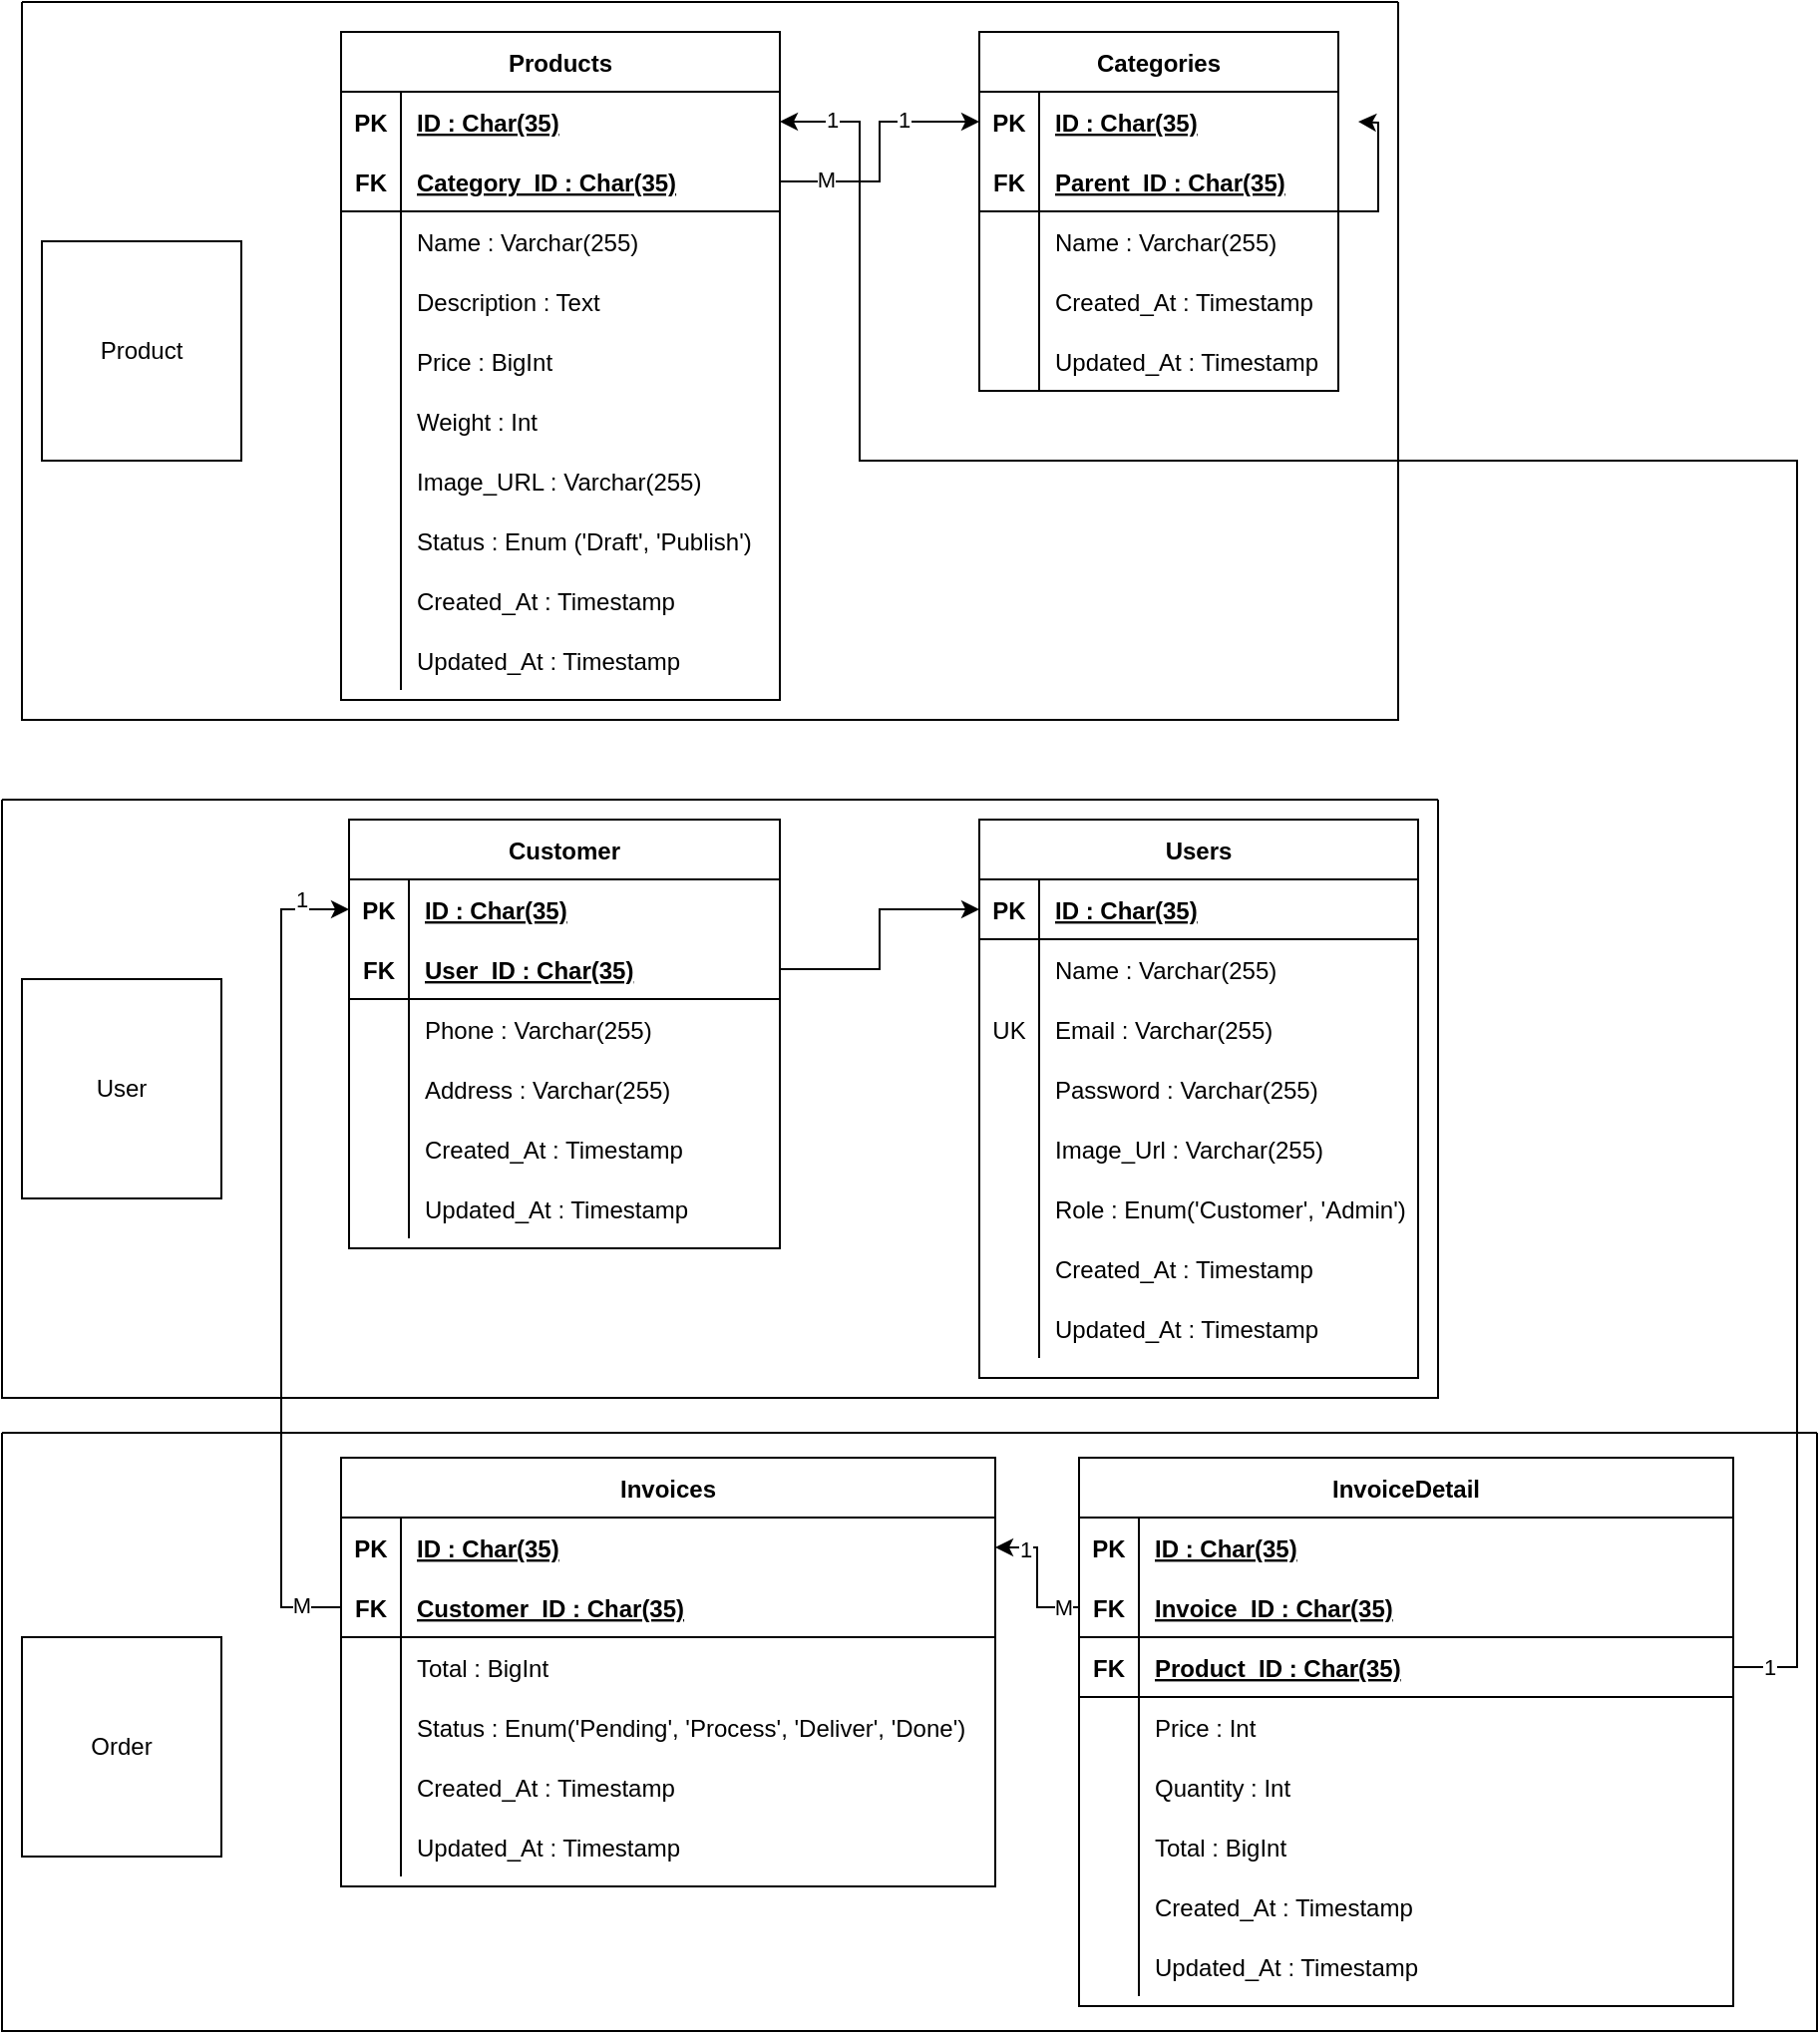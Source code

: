 <mxfile version="15.4.0" type="device"><diagram id="4jIktG8L6YCxj0tYia2J" name="Page-1"><mxGraphModel dx="1414" dy="840" grid="1" gridSize="10" guides="1" tooltips="1" connect="1" arrows="1" fold="1" page="1" pageScale="1" pageWidth="827" pageHeight="1169" math="0" shadow="0"><root><mxCell id="0"/><mxCell id="1" parent="0"/><mxCell id="ywgwwycxjXyKlQRSoXJp-18" value="" style="group" parent="1" vertex="1" connectable="0"><mxGeometry x="40" y="140" width="100" height="110" as="geometry"/></mxCell><mxCell id="ywgwwycxjXyKlQRSoXJp-3" value="" style="rounded=0;whiteSpace=wrap;html=1;" parent="ywgwwycxjXyKlQRSoXJp-18" vertex="1"><mxGeometry width="100" height="110" as="geometry"/></mxCell><mxCell id="ywgwwycxjXyKlQRSoXJp-4" value="Product" style="text;html=1;strokeColor=none;fillColor=none;align=center;verticalAlign=middle;whiteSpace=wrap;rounded=0;" parent="ywgwwycxjXyKlQRSoXJp-18" vertex="1"><mxGeometry x="20" y="40" width="60" height="30" as="geometry"/></mxCell><mxCell id="ywgwwycxjXyKlQRSoXJp-61" value="Products" style="shape=table;startSize=30;container=1;collapsible=1;childLayout=tableLayout;fixedRows=1;rowLines=0;fontStyle=1;align=center;resizeLast=1;" parent="1" vertex="1"><mxGeometry x="190" y="35" width="220" height="335" as="geometry"/></mxCell><mxCell id="ywgwwycxjXyKlQRSoXJp-62" value="" style="shape=partialRectangle;collapsible=0;dropTarget=0;pointerEvents=0;fillColor=none;top=0;left=0;bottom=0;right=0;points=[[0,0.5],[1,0.5]];portConstraint=eastwest;" parent="ywgwwycxjXyKlQRSoXJp-61" vertex="1"><mxGeometry y="30" width="220" height="30" as="geometry"/></mxCell><mxCell id="ywgwwycxjXyKlQRSoXJp-63" value="PK" style="shape=partialRectangle;connectable=0;fillColor=none;top=0;left=0;bottom=0;right=0;fontStyle=1;overflow=hidden;" parent="ywgwwycxjXyKlQRSoXJp-62" vertex="1"><mxGeometry width="30" height="30" as="geometry"><mxRectangle width="30" height="30" as="alternateBounds"/></mxGeometry></mxCell><mxCell id="ywgwwycxjXyKlQRSoXJp-64" value="ID : Char(35)" style="shape=partialRectangle;connectable=0;fillColor=none;top=0;left=0;bottom=0;right=0;align=left;spacingLeft=6;fontStyle=5;overflow=hidden;" parent="ywgwwycxjXyKlQRSoXJp-62" vertex="1"><mxGeometry x="30" width="190" height="30" as="geometry"><mxRectangle width="190" height="30" as="alternateBounds"/></mxGeometry></mxCell><mxCell id="ywgwwycxjXyKlQRSoXJp-65" value="" style="shape=partialRectangle;collapsible=0;dropTarget=0;pointerEvents=0;fillColor=none;top=0;left=0;bottom=1;right=0;points=[[0,0.5],[1,0.5]];portConstraint=eastwest;" parent="ywgwwycxjXyKlQRSoXJp-61" vertex="1"><mxGeometry y="60" width="220" height="30" as="geometry"/></mxCell><mxCell id="ywgwwycxjXyKlQRSoXJp-66" value="FK" style="shape=partialRectangle;connectable=0;fillColor=none;top=0;left=0;bottom=0;right=0;fontStyle=1;overflow=hidden;" parent="ywgwwycxjXyKlQRSoXJp-65" vertex="1"><mxGeometry width="30" height="30" as="geometry"><mxRectangle width="30" height="30" as="alternateBounds"/></mxGeometry></mxCell><mxCell id="ywgwwycxjXyKlQRSoXJp-67" value="Category_ID : Char(35)" style="shape=partialRectangle;connectable=0;fillColor=none;top=0;left=0;bottom=0;right=0;align=left;spacingLeft=6;fontStyle=5;overflow=hidden;" parent="ywgwwycxjXyKlQRSoXJp-65" vertex="1"><mxGeometry x="30" width="190" height="30" as="geometry"><mxRectangle width="190" height="30" as="alternateBounds"/></mxGeometry></mxCell><mxCell id="ywgwwycxjXyKlQRSoXJp-68" value="" style="shape=partialRectangle;collapsible=0;dropTarget=0;pointerEvents=0;fillColor=none;top=0;left=0;bottom=0;right=0;points=[[0,0.5],[1,0.5]];portConstraint=eastwest;" parent="ywgwwycxjXyKlQRSoXJp-61" vertex="1"><mxGeometry y="90" width="220" height="30" as="geometry"/></mxCell><mxCell id="ywgwwycxjXyKlQRSoXJp-69" value="" style="shape=partialRectangle;connectable=0;fillColor=none;top=0;left=0;bottom=0;right=0;editable=1;overflow=hidden;" parent="ywgwwycxjXyKlQRSoXJp-68" vertex="1"><mxGeometry width="30" height="30" as="geometry"><mxRectangle width="30" height="30" as="alternateBounds"/></mxGeometry></mxCell><mxCell id="ywgwwycxjXyKlQRSoXJp-70" value="Name : Varchar(255)" style="shape=partialRectangle;connectable=0;fillColor=none;top=0;left=0;bottom=0;right=0;align=left;spacingLeft=6;overflow=hidden;" parent="ywgwwycxjXyKlQRSoXJp-68" vertex="1"><mxGeometry x="30" width="190" height="30" as="geometry"><mxRectangle width="190" height="30" as="alternateBounds"/></mxGeometry></mxCell><mxCell id="ywgwwycxjXyKlQRSoXJp-71" value="" style="shape=partialRectangle;collapsible=0;dropTarget=0;pointerEvents=0;fillColor=none;top=0;left=0;bottom=0;right=0;points=[[0,0.5],[1,0.5]];portConstraint=eastwest;" parent="ywgwwycxjXyKlQRSoXJp-61" vertex="1"><mxGeometry y="120" width="220" height="30" as="geometry"/></mxCell><mxCell id="ywgwwycxjXyKlQRSoXJp-72" value="" style="shape=partialRectangle;connectable=0;fillColor=none;top=0;left=0;bottom=0;right=0;editable=1;overflow=hidden;" parent="ywgwwycxjXyKlQRSoXJp-71" vertex="1"><mxGeometry width="30" height="30" as="geometry"><mxRectangle width="30" height="30" as="alternateBounds"/></mxGeometry></mxCell><mxCell id="ywgwwycxjXyKlQRSoXJp-73" value="Description : Text" style="shape=partialRectangle;connectable=0;fillColor=none;top=0;left=0;bottom=0;right=0;align=left;spacingLeft=6;overflow=hidden;" parent="ywgwwycxjXyKlQRSoXJp-71" vertex="1"><mxGeometry x="30" width="190" height="30" as="geometry"><mxRectangle width="190" height="30" as="alternateBounds"/></mxGeometry></mxCell><mxCell id="ywgwwycxjXyKlQRSoXJp-76" value="" style="shape=partialRectangle;collapsible=0;dropTarget=0;pointerEvents=0;fillColor=none;top=0;left=0;bottom=0;right=0;points=[[0,0.5],[1,0.5]];portConstraint=eastwest;" parent="ywgwwycxjXyKlQRSoXJp-61" vertex="1"><mxGeometry y="150" width="220" height="30" as="geometry"/></mxCell><mxCell id="ywgwwycxjXyKlQRSoXJp-77" value="" style="shape=partialRectangle;connectable=0;fillColor=none;top=0;left=0;bottom=0;right=0;editable=1;overflow=hidden;" parent="ywgwwycxjXyKlQRSoXJp-76" vertex="1"><mxGeometry width="30" height="30" as="geometry"><mxRectangle width="30" height="30" as="alternateBounds"/></mxGeometry></mxCell><mxCell id="ywgwwycxjXyKlQRSoXJp-78" value="Price : BigInt" style="shape=partialRectangle;connectable=0;fillColor=none;top=0;left=0;bottom=0;right=0;align=left;spacingLeft=6;overflow=hidden;" parent="ywgwwycxjXyKlQRSoXJp-76" vertex="1"><mxGeometry x="30" width="190" height="30" as="geometry"><mxRectangle width="190" height="30" as="alternateBounds"/></mxGeometry></mxCell><mxCell id="ywgwwycxjXyKlQRSoXJp-79" value="" style="shape=partialRectangle;collapsible=0;dropTarget=0;pointerEvents=0;fillColor=none;top=0;left=0;bottom=0;right=0;points=[[0,0.5],[1,0.5]];portConstraint=eastwest;" parent="ywgwwycxjXyKlQRSoXJp-61" vertex="1"><mxGeometry y="180" width="220" height="30" as="geometry"/></mxCell><mxCell id="ywgwwycxjXyKlQRSoXJp-80" value="" style="shape=partialRectangle;connectable=0;fillColor=none;top=0;left=0;bottom=0;right=0;editable=1;overflow=hidden;" parent="ywgwwycxjXyKlQRSoXJp-79" vertex="1"><mxGeometry width="30" height="30" as="geometry"><mxRectangle width="30" height="30" as="alternateBounds"/></mxGeometry></mxCell><mxCell id="ywgwwycxjXyKlQRSoXJp-81" value="Weight : Int" style="shape=partialRectangle;connectable=0;fillColor=none;top=0;left=0;bottom=0;right=0;align=left;spacingLeft=6;overflow=hidden;" parent="ywgwwycxjXyKlQRSoXJp-79" vertex="1"><mxGeometry x="30" width="190" height="30" as="geometry"><mxRectangle width="190" height="30" as="alternateBounds"/></mxGeometry></mxCell><mxCell id="ywgwwycxjXyKlQRSoXJp-101" value="" style="shape=partialRectangle;collapsible=0;dropTarget=0;pointerEvents=0;fillColor=none;top=0;left=0;bottom=0;right=0;points=[[0,0.5],[1,0.5]];portConstraint=eastwest;" parent="ywgwwycxjXyKlQRSoXJp-61" vertex="1"><mxGeometry y="210" width="220" height="30" as="geometry"/></mxCell><mxCell id="ywgwwycxjXyKlQRSoXJp-102" value="" style="shape=partialRectangle;connectable=0;fillColor=none;top=0;left=0;bottom=0;right=0;editable=1;overflow=hidden;" parent="ywgwwycxjXyKlQRSoXJp-101" vertex="1"><mxGeometry width="30" height="30" as="geometry"><mxRectangle width="30" height="30" as="alternateBounds"/></mxGeometry></mxCell><mxCell id="ywgwwycxjXyKlQRSoXJp-103" value="Image_URL : Varchar(255)" style="shape=partialRectangle;connectable=0;fillColor=none;top=0;left=0;bottom=0;right=0;align=left;spacingLeft=6;overflow=hidden;" parent="ywgwwycxjXyKlQRSoXJp-101" vertex="1"><mxGeometry x="30" width="190" height="30" as="geometry"><mxRectangle width="190" height="30" as="alternateBounds"/></mxGeometry></mxCell><mxCell id="ywgwwycxjXyKlQRSoXJp-104" value="" style="shape=partialRectangle;collapsible=0;dropTarget=0;pointerEvents=0;fillColor=none;top=0;left=0;bottom=0;right=0;points=[[0,0.5],[1,0.5]];portConstraint=eastwest;" parent="ywgwwycxjXyKlQRSoXJp-61" vertex="1"><mxGeometry y="240" width="220" height="30" as="geometry"/></mxCell><mxCell id="ywgwwycxjXyKlQRSoXJp-105" value="" style="shape=partialRectangle;connectable=0;fillColor=none;top=0;left=0;bottom=0;right=0;editable=1;overflow=hidden;" parent="ywgwwycxjXyKlQRSoXJp-104" vertex="1"><mxGeometry width="30" height="30" as="geometry"><mxRectangle width="30" height="30" as="alternateBounds"/></mxGeometry></mxCell><mxCell id="ywgwwycxjXyKlQRSoXJp-106" value="Status : Enum ('Draft', 'Publish')" style="shape=partialRectangle;connectable=0;fillColor=none;top=0;left=0;bottom=0;right=0;align=left;spacingLeft=6;overflow=hidden;" parent="ywgwwycxjXyKlQRSoXJp-104" vertex="1"><mxGeometry x="30" width="190" height="30" as="geometry"><mxRectangle width="190" height="30" as="alternateBounds"/></mxGeometry></mxCell><mxCell id="ywgwwycxjXyKlQRSoXJp-110" value="" style="shape=partialRectangle;collapsible=0;dropTarget=0;pointerEvents=0;fillColor=none;top=0;left=0;bottom=0;right=0;points=[[0,0.5],[1,0.5]];portConstraint=eastwest;" parent="ywgwwycxjXyKlQRSoXJp-61" vertex="1"><mxGeometry y="270" width="220" height="30" as="geometry"/></mxCell><mxCell id="ywgwwycxjXyKlQRSoXJp-111" value="" style="shape=partialRectangle;connectable=0;fillColor=none;top=0;left=0;bottom=0;right=0;editable=1;overflow=hidden;" parent="ywgwwycxjXyKlQRSoXJp-110" vertex="1"><mxGeometry width="30" height="30" as="geometry"><mxRectangle width="30" height="30" as="alternateBounds"/></mxGeometry></mxCell><mxCell id="ywgwwycxjXyKlQRSoXJp-112" value="Created_At : Timestamp" style="shape=partialRectangle;connectable=0;fillColor=none;top=0;left=0;bottom=0;right=0;align=left;spacingLeft=6;overflow=hidden;" parent="ywgwwycxjXyKlQRSoXJp-110" vertex="1"><mxGeometry x="30" width="190" height="30" as="geometry"><mxRectangle width="190" height="30" as="alternateBounds"/></mxGeometry></mxCell><mxCell id="ywgwwycxjXyKlQRSoXJp-141" value="" style="shape=partialRectangle;collapsible=0;dropTarget=0;pointerEvents=0;fillColor=none;top=0;left=0;bottom=0;right=0;points=[[0,0.5],[1,0.5]];portConstraint=eastwest;" parent="ywgwwycxjXyKlQRSoXJp-61" vertex="1"><mxGeometry y="300" width="220" height="30" as="geometry"/></mxCell><mxCell id="ywgwwycxjXyKlQRSoXJp-142" value="" style="shape=partialRectangle;connectable=0;fillColor=none;top=0;left=0;bottom=0;right=0;editable=1;overflow=hidden;" parent="ywgwwycxjXyKlQRSoXJp-141" vertex="1"><mxGeometry width="30" height="30" as="geometry"><mxRectangle width="30" height="30" as="alternateBounds"/></mxGeometry></mxCell><mxCell id="ywgwwycxjXyKlQRSoXJp-143" value="Updated_At : Timestamp" style="shape=partialRectangle;connectable=0;fillColor=none;top=0;left=0;bottom=0;right=0;align=left;spacingLeft=6;overflow=hidden;" parent="ywgwwycxjXyKlQRSoXJp-141" vertex="1"><mxGeometry x="30" width="190" height="30" as="geometry"><mxRectangle width="190" height="30" as="alternateBounds"/></mxGeometry></mxCell><mxCell id="ywgwwycxjXyKlQRSoXJp-74" value="" style="group" parent="1" vertex="1" connectable="0"><mxGeometry x="510" y="35" width="220" height="190" as="geometry"/></mxCell><mxCell id="ywgwwycxjXyKlQRSoXJp-46" style="edgeStyle=orthogonalEdgeStyle;rounded=0;orthogonalLoop=1;jettySize=auto;html=1;" parent="ywgwwycxjXyKlQRSoXJp-74" source="ywgwwycxjXyKlQRSoXJp-33" edge="1"><mxGeometry relative="1" as="geometry"><mxPoint x="190" y="45" as="targetPoint"/></mxGeometry></mxCell><mxCell id="ywgwwycxjXyKlQRSoXJp-33" value="Categories" style="shape=table;startSize=30;container=1;collapsible=1;childLayout=tableLayout;fixedRows=1;rowLines=0;fontStyle=1;align=center;resizeLast=1;" parent="ywgwwycxjXyKlQRSoXJp-74" vertex="1"><mxGeometry width="180" height="180" as="geometry"/></mxCell><mxCell id="ywgwwycxjXyKlQRSoXJp-34" value="" style="shape=partialRectangle;collapsible=0;dropTarget=0;pointerEvents=0;fillColor=none;top=0;left=0;bottom=0;right=0;points=[[0,0.5],[1,0.5]];portConstraint=eastwest;" parent="ywgwwycxjXyKlQRSoXJp-33" vertex="1"><mxGeometry y="30" width="180" height="30" as="geometry"/></mxCell><mxCell id="ywgwwycxjXyKlQRSoXJp-35" value="PK" style="shape=partialRectangle;connectable=0;fillColor=none;top=0;left=0;bottom=0;right=0;fontStyle=1;overflow=hidden;" parent="ywgwwycxjXyKlQRSoXJp-34" vertex="1"><mxGeometry width="30" height="30" as="geometry"><mxRectangle width="30" height="30" as="alternateBounds"/></mxGeometry></mxCell><mxCell id="ywgwwycxjXyKlQRSoXJp-36" value="ID : Char(35)" style="shape=partialRectangle;connectable=0;fillColor=none;top=0;left=0;bottom=0;right=0;align=left;spacingLeft=6;fontStyle=5;overflow=hidden;" parent="ywgwwycxjXyKlQRSoXJp-34" vertex="1"><mxGeometry x="30" width="150" height="30" as="geometry"><mxRectangle width="150" height="30" as="alternateBounds"/></mxGeometry></mxCell><mxCell id="ywgwwycxjXyKlQRSoXJp-37" value="" style="shape=partialRectangle;collapsible=0;dropTarget=0;pointerEvents=0;fillColor=none;top=0;left=0;bottom=1;right=0;points=[[0,0.5],[1,0.5]];portConstraint=eastwest;" parent="ywgwwycxjXyKlQRSoXJp-33" vertex="1"><mxGeometry y="60" width="180" height="30" as="geometry"/></mxCell><mxCell id="ywgwwycxjXyKlQRSoXJp-38" value="FK" style="shape=partialRectangle;connectable=0;fillColor=none;top=0;left=0;bottom=0;right=0;fontStyle=1;overflow=hidden;" parent="ywgwwycxjXyKlQRSoXJp-37" vertex="1"><mxGeometry width="30" height="30" as="geometry"><mxRectangle width="30" height="30" as="alternateBounds"/></mxGeometry></mxCell><mxCell id="ywgwwycxjXyKlQRSoXJp-39" value="Parent_ID : Char(35)" style="shape=partialRectangle;connectable=0;fillColor=none;top=0;left=0;bottom=0;right=0;align=left;spacingLeft=6;fontStyle=5;overflow=hidden;" parent="ywgwwycxjXyKlQRSoXJp-37" vertex="1"><mxGeometry x="30" width="150" height="30" as="geometry"><mxRectangle width="150" height="30" as="alternateBounds"/></mxGeometry></mxCell><mxCell id="ywgwwycxjXyKlQRSoXJp-40" value="" style="shape=partialRectangle;collapsible=0;dropTarget=0;pointerEvents=0;fillColor=none;top=0;left=0;bottom=0;right=0;points=[[0,0.5],[1,0.5]];portConstraint=eastwest;" parent="ywgwwycxjXyKlQRSoXJp-33" vertex="1"><mxGeometry y="90" width="180" height="30" as="geometry"/></mxCell><mxCell id="ywgwwycxjXyKlQRSoXJp-41" value="" style="shape=partialRectangle;connectable=0;fillColor=none;top=0;left=0;bottom=0;right=0;editable=1;overflow=hidden;" parent="ywgwwycxjXyKlQRSoXJp-40" vertex="1"><mxGeometry width="30" height="30" as="geometry"><mxRectangle width="30" height="30" as="alternateBounds"/></mxGeometry></mxCell><mxCell id="ywgwwycxjXyKlQRSoXJp-42" value="Name : Varchar(255)" style="shape=partialRectangle;connectable=0;fillColor=none;top=0;left=0;bottom=0;right=0;align=left;spacingLeft=6;overflow=hidden;" parent="ywgwwycxjXyKlQRSoXJp-40" vertex="1"><mxGeometry x="30" width="150" height="30" as="geometry"><mxRectangle width="150" height="30" as="alternateBounds"/></mxGeometry></mxCell><mxCell id="ywgwwycxjXyKlQRSoXJp-43" value="" style="shape=partialRectangle;collapsible=0;dropTarget=0;pointerEvents=0;fillColor=none;top=0;left=0;bottom=0;right=0;points=[[0,0.5],[1,0.5]];portConstraint=eastwest;" parent="ywgwwycxjXyKlQRSoXJp-33" vertex="1"><mxGeometry y="120" width="180" height="30" as="geometry"/></mxCell><mxCell id="ywgwwycxjXyKlQRSoXJp-44" value="" style="shape=partialRectangle;connectable=0;fillColor=none;top=0;left=0;bottom=0;right=0;editable=1;overflow=hidden;" parent="ywgwwycxjXyKlQRSoXJp-43" vertex="1"><mxGeometry width="30" height="30" as="geometry"><mxRectangle width="30" height="30" as="alternateBounds"/></mxGeometry></mxCell><mxCell id="ywgwwycxjXyKlQRSoXJp-45" value="Created_At : Timestamp" style="shape=partialRectangle;connectable=0;fillColor=none;top=0;left=0;bottom=0;right=0;align=left;spacingLeft=6;overflow=hidden;" parent="ywgwwycxjXyKlQRSoXJp-43" vertex="1"><mxGeometry x="30" width="150" height="30" as="geometry"><mxRectangle width="150" height="30" as="alternateBounds"/></mxGeometry></mxCell><mxCell id="ywgwwycxjXyKlQRSoXJp-107" value="" style="shape=partialRectangle;collapsible=0;dropTarget=0;pointerEvents=0;fillColor=none;top=0;left=0;bottom=0;right=0;points=[[0,0.5],[1,0.5]];portConstraint=eastwest;" parent="ywgwwycxjXyKlQRSoXJp-33" vertex="1"><mxGeometry y="150" width="180" height="30" as="geometry"/></mxCell><mxCell id="ywgwwycxjXyKlQRSoXJp-108" value="" style="shape=partialRectangle;connectable=0;fillColor=none;top=0;left=0;bottom=0;right=0;editable=1;overflow=hidden;" parent="ywgwwycxjXyKlQRSoXJp-107" vertex="1"><mxGeometry width="30" height="30" as="geometry"><mxRectangle width="30" height="30" as="alternateBounds"/></mxGeometry></mxCell><mxCell id="ywgwwycxjXyKlQRSoXJp-109" value="Updated_At : Timestamp" style="shape=partialRectangle;connectable=0;fillColor=none;top=0;left=0;bottom=0;right=0;align=left;spacingLeft=6;overflow=hidden;" parent="ywgwwycxjXyKlQRSoXJp-107" vertex="1"><mxGeometry x="30" width="150" height="30" as="geometry"><mxRectangle width="150" height="30" as="alternateBounds"/></mxGeometry></mxCell><mxCell id="ywgwwycxjXyKlQRSoXJp-75" style="edgeStyle=orthogonalEdgeStyle;rounded=0;orthogonalLoop=1;jettySize=auto;html=1;exitX=1;exitY=0.5;exitDx=0;exitDy=0;entryX=0;entryY=0.5;entryDx=0;entryDy=0;" parent="1" source="ywgwwycxjXyKlQRSoXJp-65" target="ywgwwycxjXyKlQRSoXJp-34" edge="1"><mxGeometry relative="1" as="geometry"/></mxCell><mxCell id="jrTurrpJEfsecZFjdnbB-1" value="1" style="edgeLabel;html=1;align=center;verticalAlign=middle;resizable=0;points=[];" parent="ywgwwycxjXyKlQRSoXJp-75" vertex="1" connectable="0"><mxGeometry x="0.415" y="1" relative="1" as="geometry"><mxPoint as="offset"/></mxGeometry></mxCell><mxCell id="jrTurrpJEfsecZFjdnbB-2" value="M" style="edgeLabel;html=1;align=center;verticalAlign=middle;resizable=0;points=[];" parent="ywgwwycxjXyKlQRSoXJp-75" vertex="1" connectable="0"><mxGeometry x="-0.646" y="1" relative="1" as="geometry"><mxPoint as="offset"/></mxGeometry></mxCell><mxCell id="ywgwwycxjXyKlQRSoXJp-144" value="" style="group" parent="1" vertex="1" connectable="0"><mxGeometry x="30" y="510" width="100" height="110" as="geometry"/></mxCell><mxCell id="ywgwwycxjXyKlQRSoXJp-145" value="" style="rounded=0;whiteSpace=wrap;html=1;" parent="ywgwwycxjXyKlQRSoXJp-144" vertex="1"><mxGeometry width="100" height="110" as="geometry"/></mxCell><mxCell id="ywgwwycxjXyKlQRSoXJp-146" value="User" style="text;html=1;strokeColor=none;fillColor=none;align=center;verticalAlign=middle;whiteSpace=wrap;rounded=0;" parent="ywgwwycxjXyKlQRSoXJp-144" vertex="1"><mxGeometry x="20" y="40" width="60" height="30" as="geometry"/></mxCell><mxCell id="ywgwwycxjXyKlQRSoXJp-147" value="Users" style="shape=table;startSize=30;container=1;collapsible=1;childLayout=tableLayout;fixedRows=1;rowLines=0;fontStyle=1;align=center;resizeLast=1;" parent="1" vertex="1"><mxGeometry x="510" y="430" width="220" height="280" as="geometry"/></mxCell><mxCell id="ywgwwycxjXyKlQRSoXJp-148" value="" style="shape=partialRectangle;collapsible=0;dropTarget=0;pointerEvents=0;fillColor=none;top=0;left=0;bottom=1;right=0;points=[[0,0.5],[1,0.5]];portConstraint=eastwest;" parent="ywgwwycxjXyKlQRSoXJp-147" vertex="1"><mxGeometry y="30" width="220" height="30" as="geometry"/></mxCell><mxCell id="ywgwwycxjXyKlQRSoXJp-149" value="PK" style="shape=partialRectangle;connectable=0;fillColor=none;top=0;left=0;bottom=0;right=0;fontStyle=1;overflow=hidden;" parent="ywgwwycxjXyKlQRSoXJp-148" vertex="1"><mxGeometry width="30" height="30" as="geometry"><mxRectangle width="30" height="30" as="alternateBounds"/></mxGeometry></mxCell><mxCell id="ywgwwycxjXyKlQRSoXJp-150" value="ID : Char(35)" style="shape=partialRectangle;connectable=0;fillColor=none;top=0;left=0;bottom=0;right=0;align=left;spacingLeft=6;fontStyle=5;overflow=hidden;" parent="ywgwwycxjXyKlQRSoXJp-148" vertex="1"><mxGeometry x="30" width="190" height="30" as="geometry"><mxRectangle width="190" height="30" as="alternateBounds"/></mxGeometry></mxCell><mxCell id="ywgwwycxjXyKlQRSoXJp-151" value="" style="shape=partialRectangle;collapsible=0;dropTarget=0;pointerEvents=0;fillColor=none;top=0;left=0;bottom=0;right=0;points=[[0,0.5],[1,0.5]];portConstraint=eastwest;" parent="ywgwwycxjXyKlQRSoXJp-147" vertex="1"><mxGeometry y="60" width="220" height="30" as="geometry"/></mxCell><mxCell id="ywgwwycxjXyKlQRSoXJp-152" value="" style="shape=partialRectangle;connectable=0;fillColor=none;top=0;left=0;bottom=0;right=0;editable=1;overflow=hidden;" parent="ywgwwycxjXyKlQRSoXJp-151" vertex="1"><mxGeometry width="30" height="30" as="geometry"><mxRectangle width="30" height="30" as="alternateBounds"/></mxGeometry></mxCell><mxCell id="ywgwwycxjXyKlQRSoXJp-153" value="Name : Varchar(255)" style="shape=partialRectangle;connectable=0;fillColor=none;top=0;left=0;bottom=0;right=0;align=left;spacingLeft=6;overflow=hidden;" parent="ywgwwycxjXyKlQRSoXJp-151" vertex="1"><mxGeometry x="30" width="190" height="30" as="geometry"><mxRectangle width="190" height="30" as="alternateBounds"/></mxGeometry></mxCell><mxCell id="ywgwwycxjXyKlQRSoXJp-154" value="" style="shape=partialRectangle;collapsible=0;dropTarget=0;pointerEvents=0;fillColor=none;top=0;left=0;bottom=0;right=0;points=[[0,0.5],[1,0.5]];portConstraint=eastwest;" parent="ywgwwycxjXyKlQRSoXJp-147" vertex="1"><mxGeometry y="90" width="220" height="30" as="geometry"/></mxCell><mxCell id="ywgwwycxjXyKlQRSoXJp-155" value="UK" style="shape=partialRectangle;connectable=0;fillColor=none;top=0;left=0;bottom=0;right=0;editable=1;overflow=hidden;" parent="ywgwwycxjXyKlQRSoXJp-154" vertex="1"><mxGeometry width="30" height="30" as="geometry"><mxRectangle width="30" height="30" as="alternateBounds"/></mxGeometry></mxCell><mxCell id="ywgwwycxjXyKlQRSoXJp-156" value="Email : Varchar(255)" style="shape=partialRectangle;connectable=0;fillColor=none;top=0;left=0;bottom=0;right=0;align=left;spacingLeft=6;overflow=hidden;" parent="ywgwwycxjXyKlQRSoXJp-154" vertex="1"><mxGeometry x="30" width="190" height="30" as="geometry"><mxRectangle width="190" height="30" as="alternateBounds"/></mxGeometry></mxCell><mxCell id="ywgwwycxjXyKlQRSoXJp-157" value="" style="shape=partialRectangle;collapsible=0;dropTarget=0;pointerEvents=0;fillColor=none;top=0;left=0;bottom=0;right=0;points=[[0,0.5],[1,0.5]];portConstraint=eastwest;" parent="ywgwwycxjXyKlQRSoXJp-147" vertex="1"><mxGeometry y="120" width="220" height="30" as="geometry"/></mxCell><mxCell id="ywgwwycxjXyKlQRSoXJp-158" value="" style="shape=partialRectangle;connectable=0;fillColor=none;top=0;left=0;bottom=0;right=0;editable=1;overflow=hidden;" parent="ywgwwycxjXyKlQRSoXJp-157" vertex="1"><mxGeometry width="30" height="30" as="geometry"><mxRectangle width="30" height="30" as="alternateBounds"/></mxGeometry></mxCell><mxCell id="ywgwwycxjXyKlQRSoXJp-159" value="Password : Varchar(255)" style="shape=partialRectangle;connectable=0;fillColor=none;top=0;left=0;bottom=0;right=0;align=left;spacingLeft=6;overflow=hidden;" parent="ywgwwycxjXyKlQRSoXJp-157" vertex="1"><mxGeometry x="30" width="190" height="30" as="geometry"><mxRectangle width="190" height="30" as="alternateBounds"/></mxGeometry></mxCell><mxCell id="ywgwwycxjXyKlQRSoXJp-173" value="" style="shape=partialRectangle;collapsible=0;dropTarget=0;pointerEvents=0;fillColor=none;top=0;left=0;bottom=0;right=0;points=[[0,0.5],[1,0.5]];portConstraint=eastwest;" parent="ywgwwycxjXyKlQRSoXJp-147" vertex="1"><mxGeometry y="150" width="220" height="30" as="geometry"/></mxCell><mxCell id="ywgwwycxjXyKlQRSoXJp-174" value="" style="shape=partialRectangle;connectable=0;fillColor=none;top=0;left=0;bottom=0;right=0;editable=1;overflow=hidden;" parent="ywgwwycxjXyKlQRSoXJp-173" vertex="1"><mxGeometry width="30" height="30" as="geometry"><mxRectangle width="30" height="30" as="alternateBounds"/></mxGeometry></mxCell><mxCell id="ywgwwycxjXyKlQRSoXJp-175" value="Image_Url : Varchar(255)" style="shape=partialRectangle;connectable=0;fillColor=none;top=0;left=0;bottom=0;right=0;align=left;spacingLeft=6;overflow=hidden;" parent="ywgwwycxjXyKlQRSoXJp-173" vertex="1"><mxGeometry x="30" width="190" height="30" as="geometry"><mxRectangle width="190" height="30" as="alternateBounds"/></mxGeometry></mxCell><mxCell id="ywgwwycxjXyKlQRSoXJp-248" value="" style="shape=partialRectangle;collapsible=0;dropTarget=0;pointerEvents=0;fillColor=none;top=0;left=0;bottom=0;right=0;points=[[0,0.5],[1,0.5]];portConstraint=eastwest;" parent="ywgwwycxjXyKlQRSoXJp-147" vertex="1"><mxGeometry y="180" width="220" height="30" as="geometry"/></mxCell><mxCell id="ywgwwycxjXyKlQRSoXJp-249" value="" style="shape=partialRectangle;connectable=0;fillColor=none;top=0;left=0;bottom=0;right=0;editable=1;overflow=hidden;" parent="ywgwwycxjXyKlQRSoXJp-248" vertex="1"><mxGeometry width="30" height="30" as="geometry"><mxRectangle width="30" height="30" as="alternateBounds"/></mxGeometry></mxCell><mxCell id="ywgwwycxjXyKlQRSoXJp-250" value="Role : Enum('Customer', 'Admin')" style="shape=partialRectangle;connectable=0;fillColor=none;top=0;left=0;bottom=0;right=0;align=left;spacingLeft=6;overflow=hidden;" parent="ywgwwycxjXyKlQRSoXJp-248" vertex="1"><mxGeometry x="30" width="190" height="30" as="geometry"><mxRectangle width="190" height="30" as="alternateBounds"/></mxGeometry></mxCell><mxCell id="ywgwwycxjXyKlQRSoXJp-176" value="" style="shape=partialRectangle;collapsible=0;dropTarget=0;pointerEvents=0;fillColor=none;top=0;left=0;bottom=0;right=0;points=[[0,0.5],[1,0.5]];portConstraint=eastwest;" parent="ywgwwycxjXyKlQRSoXJp-147" vertex="1"><mxGeometry y="210" width="220" height="30" as="geometry"/></mxCell><mxCell id="ywgwwycxjXyKlQRSoXJp-177" value="" style="shape=partialRectangle;connectable=0;fillColor=none;top=0;left=0;bottom=0;right=0;editable=1;overflow=hidden;" parent="ywgwwycxjXyKlQRSoXJp-176" vertex="1"><mxGeometry width="30" height="30" as="geometry"><mxRectangle width="30" height="30" as="alternateBounds"/></mxGeometry></mxCell><mxCell id="ywgwwycxjXyKlQRSoXJp-178" value="Created_At : Timestamp" style="shape=partialRectangle;connectable=0;fillColor=none;top=0;left=0;bottom=0;right=0;align=left;spacingLeft=6;overflow=hidden;" parent="ywgwwycxjXyKlQRSoXJp-176" vertex="1"><mxGeometry x="30" width="190" height="30" as="geometry"><mxRectangle width="190" height="30" as="alternateBounds"/></mxGeometry></mxCell><mxCell id="ywgwwycxjXyKlQRSoXJp-179" value="" style="shape=partialRectangle;collapsible=0;dropTarget=0;pointerEvents=0;fillColor=none;top=0;left=0;bottom=0;right=0;points=[[0,0.5],[1,0.5]];portConstraint=eastwest;" parent="ywgwwycxjXyKlQRSoXJp-147" vertex="1"><mxGeometry y="240" width="220" height="30" as="geometry"/></mxCell><mxCell id="ywgwwycxjXyKlQRSoXJp-180" value="" style="shape=partialRectangle;connectable=0;fillColor=none;top=0;left=0;bottom=0;right=0;editable=1;overflow=hidden;" parent="ywgwwycxjXyKlQRSoXJp-179" vertex="1"><mxGeometry width="30" height="30" as="geometry"><mxRectangle width="30" height="30" as="alternateBounds"/></mxGeometry></mxCell><mxCell id="ywgwwycxjXyKlQRSoXJp-181" value="Updated_At : Timestamp" style="shape=partialRectangle;connectable=0;fillColor=none;top=0;left=0;bottom=0;right=0;align=left;spacingLeft=6;overflow=hidden;" parent="ywgwwycxjXyKlQRSoXJp-179" vertex="1"><mxGeometry x="30" width="190" height="30" as="geometry"><mxRectangle width="190" height="30" as="alternateBounds"/></mxGeometry></mxCell><mxCell id="ywgwwycxjXyKlQRSoXJp-212" value="Customer" style="shape=table;startSize=30;container=1;collapsible=1;childLayout=tableLayout;fixedRows=1;rowLines=0;fontStyle=1;align=center;resizeLast=1;" parent="1" vertex="1"><mxGeometry x="194" y="430" width="216" height="215" as="geometry"/></mxCell><mxCell id="ywgwwycxjXyKlQRSoXJp-213" value="" style="shape=partialRectangle;collapsible=0;dropTarget=0;pointerEvents=0;fillColor=none;top=0;left=0;bottom=0;right=0;points=[[0,0.5],[1,0.5]];portConstraint=eastwest;" parent="ywgwwycxjXyKlQRSoXJp-212" vertex="1"><mxGeometry y="30" width="216" height="30" as="geometry"/></mxCell><mxCell id="ywgwwycxjXyKlQRSoXJp-214" value="PK" style="shape=partialRectangle;connectable=0;fillColor=none;top=0;left=0;bottom=0;right=0;fontStyle=1;overflow=hidden;" parent="ywgwwycxjXyKlQRSoXJp-213" vertex="1"><mxGeometry width="30" height="30" as="geometry"><mxRectangle width="30" height="30" as="alternateBounds"/></mxGeometry></mxCell><mxCell id="ywgwwycxjXyKlQRSoXJp-215" value="ID : Char(35)" style="shape=partialRectangle;connectable=0;fillColor=none;top=0;left=0;bottom=0;right=0;align=left;spacingLeft=6;fontStyle=5;overflow=hidden;" parent="ywgwwycxjXyKlQRSoXJp-213" vertex="1"><mxGeometry x="30" width="186" height="30" as="geometry"><mxRectangle width="186" height="30" as="alternateBounds"/></mxGeometry></mxCell><mxCell id="ywgwwycxjXyKlQRSoXJp-216" value="" style="shape=partialRectangle;collapsible=0;dropTarget=0;pointerEvents=0;fillColor=none;top=0;left=0;bottom=1;right=0;points=[[0,0.5],[1,0.5]];portConstraint=eastwest;" parent="ywgwwycxjXyKlQRSoXJp-212" vertex="1"><mxGeometry y="60" width="216" height="30" as="geometry"/></mxCell><mxCell id="ywgwwycxjXyKlQRSoXJp-217" value="FK" style="shape=partialRectangle;connectable=0;fillColor=none;top=0;left=0;bottom=0;right=0;fontStyle=1;overflow=hidden;" parent="ywgwwycxjXyKlQRSoXJp-216" vertex="1"><mxGeometry width="30" height="30" as="geometry"><mxRectangle width="30" height="30" as="alternateBounds"/></mxGeometry></mxCell><mxCell id="ywgwwycxjXyKlQRSoXJp-218" value="User_ID : Char(35)" style="shape=partialRectangle;connectable=0;fillColor=none;top=0;left=0;bottom=0;right=0;align=left;spacingLeft=6;fontStyle=5;overflow=hidden;" parent="ywgwwycxjXyKlQRSoXJp-216" vertex="1"><mxGeometry x="30" width="186" height="30" as="geometry"><mxRectangle width="186" height="30" as="alternateBounds"/></mxGeometry></mxCell><mxCell id="ywgwwycxjXyKlQRSoXJp-219" value="" style="shape=partialRectangle;collapsible=0;dropTarget=0;pointerEvents=0;fillColor=none;top=0;left=0;bottom=0;right=0;points=[[0,0.5],[1,0.5]];portConstraint=eastwest;" parent="ywgwwycxjXyKlQRSoXJp-212" vertex="1"><mxGeometry y="90" width="216" height="30" as="geometry"/></mxCell><mxCell id="ywgwwycxjXyKlQRSoXJp-220" value="" style="shape=partialRectangle;connectable=0;fillColor=none;top=0;left=0;bottom=0;right=0;editable=1;overflow=hidden;" parent="ywgwwycxjXyKlQRSoXJp-219" vertex="1"><mxGeometry width="30" height="30" as="geometry"><mxRectangle width="30" height="30" as="alternateBounds"/></mxGeometry></mxCell><mxCell id="ywgwwycxjXyKlQRSoXJp-221" value="Phone : Varchar(255)" style="shape=partialRectangle;connectable=0;fillColor=none;top=0;left=0;bottom=0;right=0;align=left;spacingLeft=6;overflow=hidden;" parent="ywgwwycxjXyKlQRSoXJp-219" vertex="1"><mxGeometry x="30" width="186" height="30" as="geometry"><mxRectangle width="186" height="30" as="alternateBounds"/></mxGeometry></mxCell><mxCell id="ywgwwycxjXyKlQRSoXJp-222" value="" style="shape=partialRectangle;collapsible=0;dropTarget=0;pointerEvents=0;fillColor=none;top=0;left=0;bottom=0;right=0;points=[[0,0.5],[1,0.5]];portConstraint=eastwest;" parent="ywgwwycxjXyKlQRSoXJp-212" vertex="1"><mxGeometry y="120" width="216" height="30" as="geometry"/></mxCell><mxCell id="ywgwwycxjXyKlQRSoXJp-223" value="" style="shape=partialRectangle;connectable=0;fillColor=none;top=0;left=0;bottom=0;right=0;editable=1;overflow=hidden;" parent="ywgwwycxjXyKlQRSoXJp-222" vertex="1"><mxGeometry width="30" height="30" as="geometry"><mxRectangle width="30" height="30" as="alternateBounds"/></mxGeometry></mxCell><mxCell id="ywgwwycxjXyKlQRSoXJp-224" value="Address : Varchar(255)" style="shape=partialRectangle;connectable=0;fillColor=none;top=0;left=0;bottom=0;right=0;align=left;spacingLeft=6;overflow=hidden;" parent="ywgwwycxjXyKlQRSoXJp-222" vertex="1"><mxGeometry x="30" width="186" height="30" as="geometry"><mxRectangle width="186" height="30" as="alternateBounds"/></mxGeometry></mxCell><mxCell id="ywgwwycxjXyKlQRSoXJp-237" value="" style="shape=partialRectangle;collapsible=0;dropTarget=0;pointerEvents=0;fillColor=none;top=0;left=0;bottom=0;right=0;points=[[0,0.5],[1,0.5]];portConstraint=eastwest;" parent="ywgwwycxjXyKlQRSoXJp-212" vertex="1"><mxGeometry y="150" width="216" height="30" as="geometry"/></mxCell><mxCell id="ywgwwycxjXyKlQRSoXJp-238" value="" style="shape=partialRectangle;connectable=0;fillColor=none;top=0;left=0;bottom=0;right=0;editable=1;overflow=hidden;" parent="ywgwwycxjXyKlQRSoXJp-237" vertex="1"><mxGeometry width="30" height="30" as="geometry"><mxRectangle width="30" height="30" as="alternateBounds"/></mxGeometry></mxCell><mxCell id="ywgwwycxjXyKlQRSoXJp-239" value="Created_At : Timestamp" style="shape=partialRectangle;connectable=0;fillColor=none;top=0;left=0;bottom=0;right=0;align=left;spacingLeft=6;overflow=hidden;" parent="ywgwwycxjXyKlQRSoXJp-237" vertex="1"><mxGeometry x="30" width="186" height="30" as="geometry"><mxRectangle width="186" height="30" as="alternateBounds"/></mxGeometry></mxCell><mxCell id="ywgwwycxjXyKlQRSoXJp-240" value="" style="shape=partialRectangle;collapsible=0;dropTarget=0;pointerEvents=0;fillColor=none;top=0;left=0;bottom=0;right=0;points=[[0,0.5],[1,0.5]];portConstraint=eastwest;" parent="ywgwwycxjXyKlQRSoXJp-212" vertex="1"><mxGeometry y="180" width="216" height="30" as="geometry"/></mxCell><mxCell id="ywgwwycxjXyKlQRSoXJp-241" value="" style="shape=partialRectangle;connectable=0;fillColor=none;top=0;left=0;bottom=0;right=0;editable=1;overflow=hidden;" parent="ywgwwycxjXyKlQRSoXJp-240" vertex="1"><mxGeometry width="30" height="30" as="geometry"><mxRectangle width="30" height="30" as="alternateBounds"/></mxGeometry></mxCell><mxCell id="ywgwwycxjXyKlQRSoXJp-242" value="Updated_At : Timestamp" style="shape=partialRectangle;connectable=0;fillColor=none;top=0;left=0;bottom=0;right=0;align=left;spacingLeft=6;overflow=hidden;" parent="ywgwwycxjXyKlQRSoXJp-240" vertex="1"><mxGeometry x="30" width="186" height="30" as="geometry"><mxRectangle width="186" height="30" as="alternateBounds"/></mxGeometry></mxCell><mxCell id="ywgwwycxjXyKlQRSoXJp-243" style="edgeStyle=orthogonalEdgeStyle;rounded=0;orthogonalLoop=1;jettySize=auto;html=1;entryX=0;entryY=0.5;entryDx=0;entryDy=0;" parent="1" source="ywgwwycxjXyKlQRSoXJp-216" target="ywgwwycxjXyKlQRSoXJp-148" edge="1"><mxGeometry relative="1" as="geometry"/></mxCell><mxCell id="ywgwwycxjXyKlQRSoXJp-251" value="" style="swimlane;startSize=0;" parent="1" vertex="1"><mxGeometry x="30" y="20" width="690" height="360" as="geometry"/></mxCell><mxCell id="ywgwwycxjXyKlQRSoXJp-252" value="" style="swimlane;startSize=0;" parent="1" vertex="1"><mxGeometry x="20" y="420" width="720" height="300" as="geometry"/></mxCell><mxCell id="ywgwwycxjXyKlQRSoXJp-253" value="" style="group" parent="1" vertex="1" connectable="0"><mxGeometry x="30" y="840" width="100" height="110" as="geometry"/></mxCell><mxCell id="ywgwwycxjXyKlQRSoXJp-254" value="" style="rounded=0;whiteSpace=wrap;html=1;" parent="ywgwwycxjXyKlQRSoXJp-253" vertex="1"><mxGeometry width="100" height="110" as="geometry"/></mxCell><mxCell id="ywgwwycxjXyKlQRSoXJp-255" value="Order" style="text;html=1;strokeColor=none;fillColor=none;align=center;verticalAlign=middle;whiteSpace=wrap;rounded=0;" parent="ywgwwycxjXyKlQRSoXJp-253" vertex="1"><mxGeometry x="20" y="40" width="60" height="30" as="geometry"/></mxCell><mxCell id="ywgwwycxjXyKlQRSoXJp-256" value="Invoices" style="shape=table;startSize=30;container=1;collapsible=1;childLayout=tableLayout;fixedRows=1;rowLines=0;fontStyle=1;align=center;resizeLast=1;" parent="1" vertex="1"><mxGeometry x="190" y="750" width="328" height="215" as="geometry"/></mxCell><mxCell id="ywgwwycxjXyKlQRSoXJp-257" value="" style="shape=partialRectangle;collapsible=0;dropTarget=0;pointerEvents=0;fillColor=none;top=0;left=0;bottom=0;right=0;points=[[0,0.5],[1,0.5]];portConstraint=eastwest;" parent="ywgwwycxjXyKlQRSoXJp-256" vertex="1"><mxGeometry y="30" width="328" height="30" as="geometry"/></mxCell><mxCell id="ywgwwycxjXyKlQRSoXJp-258" value="PK" style="shape=partialRectangle;connectable=0;fillColor=none;top=0;left=0;bottom=0;right=0;fontStyle=1;overflow=hidden;" parent="ywgwwycxjXyKlQRSoXJp-257" vertex="1"><mxGeometry width="30" height="30" as="geometry"><mxRectangle width="30" height="30" as="alternateBounds"/></mxGeometry></mxCell><mxCell id="ywgwwycxjXyKlQRSoXJp-259" value="ID : Char(35)" style="shape=partialRectangle;connectable=0;fillColor=none;top=0;left=0;bottom=0;right=0;align=left;spacingLeft=6;fontStyle=5;overflow=hidden;" parent="ywgwwycxjXyKlQRSoXJp-257" vertex="1"><mxGeometry x="30" width="298" height="30" as="geometry"><mxRectangle width="298" height="30" as="alternateBounds"/></mxGeometry></mxCell><mxCell id="ywgwwycxjXyKlQRSoXJp-260" value="" style="shape=partialRectangle;collapsible=0;dropTarget=0;pointerEvents=0;fillColor=none;top=0;left=0;bottom=1;right=0;points=[[0,0.5],[1,0.5]];portConstraint=eastwest;" parent="ywgwwycxjXyKlQRSoXJp-256" vertex="1"><mxGeometry y="60" width="328" height="30" as="geometry"/></mxCell><mxCell id="ywgwwycxjXyKlQRSoXJp-261" value="FK" style="shape=partialRectangle;connectable=0;fillColor=none;top=0;left=0;bottom=0;right=0;fontStyle=1;overflow=hidden;" parent="ywgwwycxjXyKlQRSoXJp-260" vertex="1"><mxGeometry width="30" height="30" as="geometry"><mxRectangle width="30" height="30" as="alternateBounds"/></mxGeometry></mxCell><mxCell id="ywgwwycxjXyKlQRSoXJp-262" value="Customer_ID : Char(35)" style="shape=partialRectangle;connectable=0;fillColor=none;top=0;left=0;bottom=0;right=0;align=left;spacingLeft=6;fontStyle=5;overflow=hidden;" parent="ywgwwycxjXyKlQRSoXJp-260" vertex="1"><mxGeometry x="30" width="298" height="30" as="geometry"><mxRectangle width="298" height="30" as="alternateBounds"/></mxGeometry></mxCell><mxCell id="ywgwwycxjXyKlQRSoXJp-266" value="" style="shape=partialRectangle;collapsible=0;dropTarget=0;pointerEvents=0;fillColor=none;top=0;left=0;bottom=0;right=0;points=[[0,0.5],[1,0.5]];portConstraint=eastwest;" parent="ywgwwycxjXyKlQRSoXJp-256" vertex="1"><mxGeometry y="90" width="328" height="30" as="geometry"/></mxCell><mxCell id="ywgwwycxjXyKlQRSoXJp-267" value="" style="shape=partialRectangle;connectable=0;fillColor=none;top=0;left=0;bottom=0;right=0;editable=1;overflow=hidden;" parent="ywgwwycxjXyKlQRSoXJp-266" vertex="1"><mxGeometry width="30" height="30" as="geometry"><mxRectangle width="30" height="30" as="alternateBounds"/></mxGeometry></mxCell><mxCell id="ywgwwycxjXyKlQRSoXJp-268" value="Total : BigInt" style="shape=partialRectangle;connectable=0;fillColor=none;top=0;left=0;bottom=0;right=0;align=left;spacingLeft=6;overflow=hidden;" parent="ywgwwycxjXyKlQRSoXJp-266" vertex="1"><mxGeometry x="30" width="298" height="30" as="geometry"><mxRectangle width="298" height="30" as="alternateBounds"/></mxGeometry></mxCell><mxCell id="ywgwwycxjXyKlQRSoXJp-263" value="" style="shape=partialRectangle;collapsible=0;dropTarget=0;pointerEvents=0;fillColor=none;top=0;left=0;bottom=0;right=0;points=[[0,0.5],[1,0.5]];portConstraint=eastwest;" parent="ywgwwycxjXyKlQRSoXJp-256" vertex="1"><mxGeometry y="120" width="328" height="30" as="geometry"/></mxCell><mxCell id="ywgwwycxjXyKlQRSoXJp-264" value="" style="shape=partialRectangle;connectable=0;fillColor=none;top=0;left=0;bottom=0;right=0;editable=1;overflow=hidden;" parent="ywgwwycxjXyKlQRSoXJp-263" vertex="1"><mxGeometry width="30" height="30" as="geometry"><mxRectangle width="30" height="30" as="alternateBounds"/></mxGeometry></mxCell><mxCell id="ywgwwycxjXyKlQRSoXJp-265" value="Status : Enum('Pending', 'Process', 'Deliver', 'Done')" style="shape=partialRectangle;connectable=0;fillColor=none;top=0;left=0;bottom=0;right=0;align=left;spacingLeft=6;overflow=hidden;" parent="ywgwwycxjXyKlQRSoXJp-263" vertex="1"><mxGeometry x="30" width="298" height="30" as="geometry"><mxRectangle width="298" height="30" as="alternateBounds"/></mxGeometry></mxCell><mxCell id="ywgwwycxjXyKlQRSoXJp-269" value="" style="shape=partialRectangle;collapsible=0;dropTarget=0;pointerEvents=0;fillColor=none;top=0;left=0;bottom=0;right=0;points=[[0,0.5],[1,0.5]];portConstraint=eastwest;" parent="ywgwwycxjXyKlQRSoXJp-256" vertex="1"><mxGeometry y="150" width="328" height="30" as="geometry"/></mxCell><mxCell id="ywgwwycxjXyKlQRSoXJp-270" value="" style="shape=partialRectangle;connectable=0;fillColor=none;top=0;left=0;bottom=0;right=0;editable=1;overflow=hidden;" parent="ywgwwycxjXyKlQRSoXJp-269" vertex="1"><mxGeometry width="30" height="30" as="geometry"><mxRectangle width="30" height="30" as="alternateBounds"/></mxGeometry></mxCell><mxCell id="ywgwwycxjXyKlQRSoXJp-271" value="Created_At : Timestamp" style="shape=partialRectangle;connectable=0;fillColor=none;top=0;left=0;bottom=0;right=0;align=left;spacingLeft=6;overflow=hidden;" parent="ywgwwycxjXyKlQRSoXJp-269" vertex="1"><mxGeometry x="30" width="298" height="30" as="geometry"><mxRectangle width="298" height="30" as="alternateBounds"/></mxGeometry></mxCell><mxCell id="ywgwwycxjXyKlQRSoXJp-272" value="" style="shape=partialRectangle;collapsible=0;dropTarget=0;pointerEvents=0;fillColor=none;top=0;left=0;bottom=0;right=0;points=[[0,0.5],[1,0.5]];portConstraint=eastwest;" parent="ywgwwycxjXyKlQRSoXJp-256" vertex="1"><mxGeometry y="180" width="328" height="30" as="geometry"/></mxCell><mxCell id="ywgwwycxjXyKlQRSoXJp-273" value="" style="shape=partialRectangle;connectable=0;fillColor=none;top=0;left=0;bottom=0;right=0;editable=1;overflow=hidden;" parent="ywgwwycxjXyKlQRSoXJp-272" vertex="1"><mxGeometry width="30" height="30" as="geometry"><mxRectangle width="30" height="30" as="alternateBounds"/></mxGeometry></mxCell><mxCell id="ywgwwycxjXyKlQRSoXJp-274" value="Updated_At : Timestamp" style="shape=partialRectangle;connectable=0;fillColor=none;top=0;left=0;bottom=0;right=0;align=left;spacingLeft=6;overflow=hidden;" parent="ywgwwycxjXyKlQRSoXJp-272" vertex="1"><mxGeometry x="30" width="298" height="30" as="geometry"><mxRectangle width="298" height="30" as="alternateBounds"/></mxGeometry></mxCell><mxCell id="ywgwwycxjXyKlQRSoXJp-275" style="edgeStyle=orthogonalEdgeStyle;rounded=0;orthogonalLoop=1;jettySize=auto;html=1;exitX=0;exitY=0.5;exitDx=0;exitDy=0;entryX=0;entryY=0.5;entryDx=0;entryDy=0;" parent="1" source="ywgwwycxjXyKlQRSoXJp-260" target="ywgwwycxjXyKlQRSoXJp-213" edge="1"><mxGeometry relative="1" as="geometry"><Array as="points"><mxPoint x="160" y="825"/><mxPoint x="160" y="475"/></Array></mxGeometry></mxCell><mxCell id="jrTurrpJEfsecZFjdnbB-35" value="M" style="edgeLabel;html=1;align=center;verticalAlign=middle;resizable=0;points=[];" parent="ywgwwycxjXyKlQRSoXJp-275" vertex="1" connectable="0"><mxGeometry x="-0.959" y="-1" relative="1" as="geometry"><mxPoint x="-12" as="offset"/></mxGeometry></mxCell><mxCell id="jrTurrpJEfsecZFjdnbB-36" value="1" style="edgeLabel;html=1;align=center;verticalAlign=middle;resizable=0;points=[];" parent="ywgwwycxjXyKlQRSoXJp-275" vertex="1" connectable="0"><mxGeometry x="0.923" relative="1" as="geometry"><mxPoint x="-8" y="-5" as="offset"/></mxGeometry></mxCell><mxCell id="jrTurrpJEfsecZFjdnbB-3" value="InvoiceDetail" style="shape=table;startSize=30;container=1;collapsible=1;childLayout=tableLayout;fixedRows=1;rowLines=0;fontStyle=1;align=center;resizeLast=1;" parent="1" vertex="1"><mxGeometry x="560" y="750" width="328" height="275" as="geometry"/></mxCell><mxCell id="jrTurrpJEfsecZFjdnbB-4" value="" style="shape=partialRectangle;collapsible=0;dropTarget=0;pointerEvents=0;fillColor=none;top=0;left=0;bottom=0;right=0;points=[[0,0.5],[1,0.5]];portConstraint=eastwest;" parent="jrTurrpJEfsecZFjdnbB-3" vertex="1"><mxGeometry y="30" width="328" height="30" as="geometry"/></mxCell><mxCell id="jrTurrpJEfsecZFjdnbB-5" value="PK" style="shape=partialRectangle;connectable=0;fillColor=none;top=0;left=0;bottom=0;right=0;fontStyle=1;overflow=hidden;" parent="jrTurrpJEfsecZFjdnbB-4" vertex="1"><mxGeometry width="30" height="30" as="geometry"><mxRectangle width="30" height="30" as="alternateBounds"/></mxGeometry></mxCell><mxCell id="jrTurrpJEfsecZFjdnbB-6" value="ID : Char(35)" style="shape=partialRectangle;connectable=0;fillColor=none;top=0;left=0;bottom=0;right=0;align=left;spacingLeft=6;fontStyle=5;overflow=hidden;" parent="jrTurrpJEfsecZFjdnbB-4" vertex="1"><mxGeometry x="30" width="298" height="30" as="geometry"><mxRectangle width="298" height="30" as="alternateBounds"/></mxGeometry></mxCell><mxCell id="jrTurrpJEfsecZFjdnbB-7" value="" style="shape=partialRectangle;collapsible=0;dropTarget=0;pointerEvents=0;fillColor=none;top=0;left=0;bottom=1;right=0;points=[[0,0.5],[1,0.5]];portConstraint=eastwest;" parent="jrTurrpJEfsecZFjdnbB-3" vertex="1"><mxGeometry y="60" width="328" height="30" as="geometry"/></mxCell><mxCell id="jrTurrpJEfsecZFjdnbB-8" value="FK" style="shape=partialRectangle;connectable=0;fillColor=none;top=0;left=0;bottom=0;right=0;fontStyle=1;overflow=hidden;" parent="jrTurrpJEfsecZFjdnbB-7" vertex="1"><mxGeometry width="30" height="30" as="geometry"><mxRectangle width="30" height="30" as="alternateBounds"/></mxGeometry></mxCell><mxCell id="jrTurrpJEfsecZFjdnbB-9" value="Invoice_ID : Char(35)" style="shape=partialRectangle;connectable=0;fillColor=none;top=0;left=0;bottom=0;right=0;align=left;spacingLeft=6;fontStyle=5;overflow=hidden;" parent="jrTurrpJEfsecZFjdnbB-7" vertex="1"><mxGeometry x="30" width="298" height="30" as="geometry"><mxRectangle width="298" height="30" as="alternateBounds"/></mxGeometry></mxCell><mxCell id="jrTurrpJEfsecZFjdnbB-22" value="" style="shape=partialRectangle;collapsible=0;dropTarget=0;pointerEvents=0;fillColor=none;top=0;left=0;bottom=1;right=0;points=[[0,0.5],[1,0.5]];portConstraint=eastwest;" parent="jrTurrpJEfsecZFjdnbB-3" vertex="1"><mxGeometry y="90" width="328" height="30" as="geometry"/></mxCell><mxCell id="jrTurrpJEfsecZFjdnbB-23" value="FK" style="shape=partialRectangle;connectable=0;fillColor=none;top=0;left=0;bottom=0;right=0;fontStyle=1;overflow=hidden;" parent="jrTurrpJEfsecZFjdnbB-22" vertex="1"><mxGeometry width="30" height="30" as="geometry"><mxRectangle width="30" height="30" as="alternateBounds"/></mxGeometry></mxCell><mxCell id="jrTurrpJEfsecZFjdnbB-24" value="Product_ID : Char(35)" style="shape=partialRectangle;connectable=0;fillColor=none;top=0;left=0;bottom=0;right=0;align=left;spacingLeft=6;fontStyle=5;overflow=hidden;" parent="jrTurrpJEfsecZFjdnbB-22" vertex="1"><mxGeometry x="30" width="298" height="30" as="geometry"><mxRectangle width="298" height="30" as="alternateBounds"/></mxGeometry></mxCell><mxCell id="jrTurrpJEfsecZFjdnbB-10" value="" style="shape=partialRectangle;collapsible=0;dropTarget=0;pointerEvents=0;fillColor=none;top=0;left=0;bottom=0;right=0;points=[[0,0.5],[1,0.5]];portConstraint=eastwest;" parent="jrTurrpJEfsecZFjdnbB-3" vertex="1"><mxGeometry y="120" width="328" height="30" as="geometry"/></mxCell><mxCell id="jrTurrpJEfsecZFjdnbB-11" value="" style="shape=partialRectangle;connectable=0;fillColor=none;top=0;left=0;bottom=0;right=0;editable=1;overflow=hidden;" parent="jrTurrpJEfsecZFjdnbB-10" vertex="1"><mxGeometry width="30" height="30" as="geometry"><mxRectangle width="30" height="30" as="alternateBounds"/></mxGeometry></mxCell><mxCell id="jrTurrpJEfsecZFjdnbB-12" value="Price : Int" style="shape=partialRectangle;connectable=0;fillColor=none;top=0;left=0;bottom=0;right=0;align=left;spacingLeft=6;overflow=hidden;" parent="jrTurrpJEfsecZFjdnbB-10" vertex="1"><mxGeometry x="30" width="298" height="30" as="geometry"><mxRectangle width="298" height="30" as="alternateBounds"/></mxGeometry></mxCell><mxCell id="jrTurrpJEfsecZFjdnbB-13" value="" style="shape=partialRectangle;collapsible=0;dropTarget=0;pointerEvents=0;fillColor=none;top=0;left=0;bottom=0;right=0;points=[[0,0.5],[1,0.5]];portConstraint=eastwest;" parent="jrTurrpJEfsecZFjdnbB-3" vertex="1"><mxGeometry y="150" width="328" height="30" as="geometry"/></mxCell><mxCell id="jrTurrpJEfsecZFjdnbB-14" value="" style="shape=partialRectangle;connectable=0;fillColor=none;top=0;left=0;bottom=0;right=0;editable=1;overflow=hidden;" parent="jrTurrpJEfsecZFjdnbB-13" vertex="1"><mxGeometry width="30" height="30" as="geometry"><mxRectangle width="30" height="30" as="alternateBounds"/></mxGeometry></mxCell><mxCell id="jrTurrpJEfsecZFjdnbB-15" value="Quantity : Int" style="shape=partialRectangle;connectable=0;fillColor=none;top=0;left=0;bottom=0;right=0;align=left;spacingLeft=6;overflow=hidden;" parent="jrTurrpJEfsecZFjdnbB-13" vertex="1"><mxGeometry x="30" width="298" height="30" as="geometry"><mxRectangle width="298" height="30" as="alternateBounds"/></mxGeometry></mxCell><mxCell id="jrTurrpJEfsecZFjdnbB-30" value="" style="shape=partialRectangle;collapsible=0;dropTarget=0;pointerEvents=0;fillColor=none;top=0;left=0;bottom=0;right=0;points=[[0,0.5],[1,0.5]];portConstraint=eastwest;" parent="jrTurrpJEfsecZFjdnbB-3" vertex="1"><mxGeometry y="180" width="328" height="30" as="geometry"/></mxCell><mxCell id="jrTurrpJEfsecZFjdnbB-31" value="" style="shape=partialRectangle;connectable=0;fillColor=none;top=0;left=0;bottom=0;right=0;editable=1;overflow=hidden;" parent="jrTurrpJEfsecZFjdnbB-30" vertex="1"><mxGeometry width="30" height="30" as="geometry"><mxRectangle width="30" height="30" as="alternateBounds"/></mxGeometry></mxCell><mxCell id="jrTurrpJEfsecZFjdnbB-32" value="Total : BigInt" style="shape=partialRectangle;connectable=0;fillColor=none;top=0;left=0;bottom=0;right=0;align=left;spacingLeft=6;overflow=hidden;" parent="jrTurrpJEfsecZFjdnbB-30" vertex="1"><mxGeometry x="30" width="298" height="30" as="geometry"><mxRectangle width="298" height="30" as="alternateBounds"/></mxGeometry></mxCell><mxCell id="jrTurrpJEfsecZFjdnbB-16" value="" style="shape=partialRectangle;collapsible=0;dropTarget=0;pointerEvents=0;fillColor=none;top=0;left=0;bottom=0;right=0;points=[[0,0.5],[1,0.5]];portConstraint=eastwest;" parent="jrTurrpJEfsecZFjdnbB-3" vertex="1"><mxGeometry y="210" width="328" height="30" as="geometry"/></mxCell><mxCell id="jrTurrpJEfsecZFjdnbB-17" value="" style="shape=partialRectangle;connectable=0;fillColor=none;top=0;left=0;bottom=0;right=0;editable=1;overflow=hidden;" parent="jrTurrpJEfsecZFjdnbB-16" vertex="1"><mxGeometry width="30" height="30" as="geometry"><mxRectangle width="30" height="30" as="alternateBounds"/></mxGeometry></mxCell><mxCell id="jrTurrpJEfsecZFjdnbB-18" value="Created_At : Timestamp" style="shape=partialRectangle;connectable=0;fillColor=none;top=0;left=0;bottom=0;right=0;align=left;spacingLeft=6;overflow=hidden;" parent="jrTurrpJEfsecZFjdnbB-16" vertex="1"><mxGeometry x="30" width="298" height="30" as="geometry"><mxRectangle width="298" height="30" as="alternateBounds"/></mxGeometry></mxCell><mxCell id="jrTurrpJEfsecZFjdnbB-19" value="" style="shape=partialRectangle;collapsible=0;dropTarget=0;pointerEvents=0;fillColor=none;top=0;left=0;bottom=0;right=0;points=[[0,0.5],[1,0.5]];portConstraint=eastwest;" parent="jrTurrpJEfsecZFjdnbB-3" vertex="1"><mxGeometry y="240" width="328" height="30" as="geometry"/></mxCell><mxCell id="jrTurrpJEfsecZFjdnbB-20" value="" style="shape=partialRectangle;connectable=0;fillColor=none;top=0;left=0;bottom=0;right=0;editable=1;overflow=hidden;" parent="jrTurrpJEfsecZFjdnbB-19" vertex="1"><mxGeometry width="30" height="30" as="geometry"><mxRectangle width="30" height="30" as="alternateBounds"/></mxGeometry></mxCell><mxCell id="jrTurrpJEfsecZFjdnbB-21" value="Updated_At : Timestamp" style="shape=partialRectangle;connectable=0;fillColor=none;top=0;left=0;bottom=0;right=0;align=left;spacingLeft=6;overflow=hidden;" parent="jrTurrpJEfsecZFjdnbB-19" vertex="1"><mxGeometry x="30" width="298" height="30" as="geometry"><mxRectangle width="298" height="30" as="alternateBounds"/></mxGeometry></mxCell><mxCell id="jrTurrpJEfsecZFjdnbB-25" style="edgeStyle=orthogonalEdgeStyle;rounded=0;orthogonalLoop=1;jettySize=auto;html=1;entryX=1;entryY=0.5;entryDx=0;entryDy=0;" parent="1" source="jrTurrpJEfsecZFjdnbB-7" target="ywgwwycxjXyKlQRSoXJp-257" edge="1"><mxGeometry relative="1" as="geometry"/></mxCell><mxCell id="jrTurrpJEfsecZFjdnbB-33" value="1" style="edgeLabel;html=1;align=center;verticalAlign=middle;resizable=0;points=[];" parent="jrTurrpJEfsecZFjdnbB-25" vertex="1" connectable="0"><mxGeometry x="0.6" y="1" relative="1" as="geometry"><mxPoint as="offset"/></mxGeometry></mxCell><mxCell id="jrTurrpJEfsecZFjdnbB-34" value="M" style="edgeLabel;html=1;align=center;verticalAlign=middle;resizable=0;points=[];" parent="jrTurrpJEfsecZFjdnbB-25" vertex="1" connectable="0"><mxGeometry x="-0.771" relative="1" as="geometry"><mxPoint as="offset"/></mxGeometry></mxCell><mxCell id="jrTurrpJEfsecZFjdnbB-26" style="edgeStyle=orthogonalEdgeStyle;rounded=0;orthogonalLoop=1;jettySize=auto;html=1;entryX=1;entryY=0.5;entryDx=0;entryDy=0;exitX=1;exitY=0.5;exitDx=0;exitDy=0;" parent="1" source="jrTurrpJEfsecZFjdnbB-22" target="ywgwwycxjXyKlQRSoXJp-62" edge="1"><mxGeometry relative="1" as="geometry"><mxPoint x="910" y="850" as="sourcePoint"/><Array as="points"><mxPoint x="920" y="855"/><mxPoint x="920" y="250"/><mxPoint x="450" y="250"/><mxPoint x="450" y="80"/></Array></mxGeometry></mxCell><mxCell id="jrTurrpJEfsecZFjdnbB-27" value="1" style="edgeLabel;html=1;align=center;verticalAlign=middle;resizable=0;points=[];" parent="jrTurrpJEfsecZFjdnbB-26" vertex="1" connectable="0"><mxGeometry x="0.961" y="-1" relative="1" as="geometry"><mxPoint as="offset"/></mxGeometry></mxCell><mxCell id="jrTurrpJEfsecZFjdnbB-29" value="1" style="edgeLabel;html=1;align=center;verticalAlign=middle;resizable=0;points=[];" parent="jrTurrpJEfsecZFjdnbB-26" vertex="1" connectable="0"><mxGeometry x="-0.973" relative="1" as="geometry"><mxPoint as="offset"/></mxGeometry></mxCell><mxCell id="s6lIqCxD6hWuLG1BcR_s-1" value="" style="swimlane;startSize=0;" parent="1" vertex="1"><mxGeometry x="20" y="737.5" width="910" height="300" as="geometry"/></mxCell></root></mxGraphModel></diagram></mxfile>